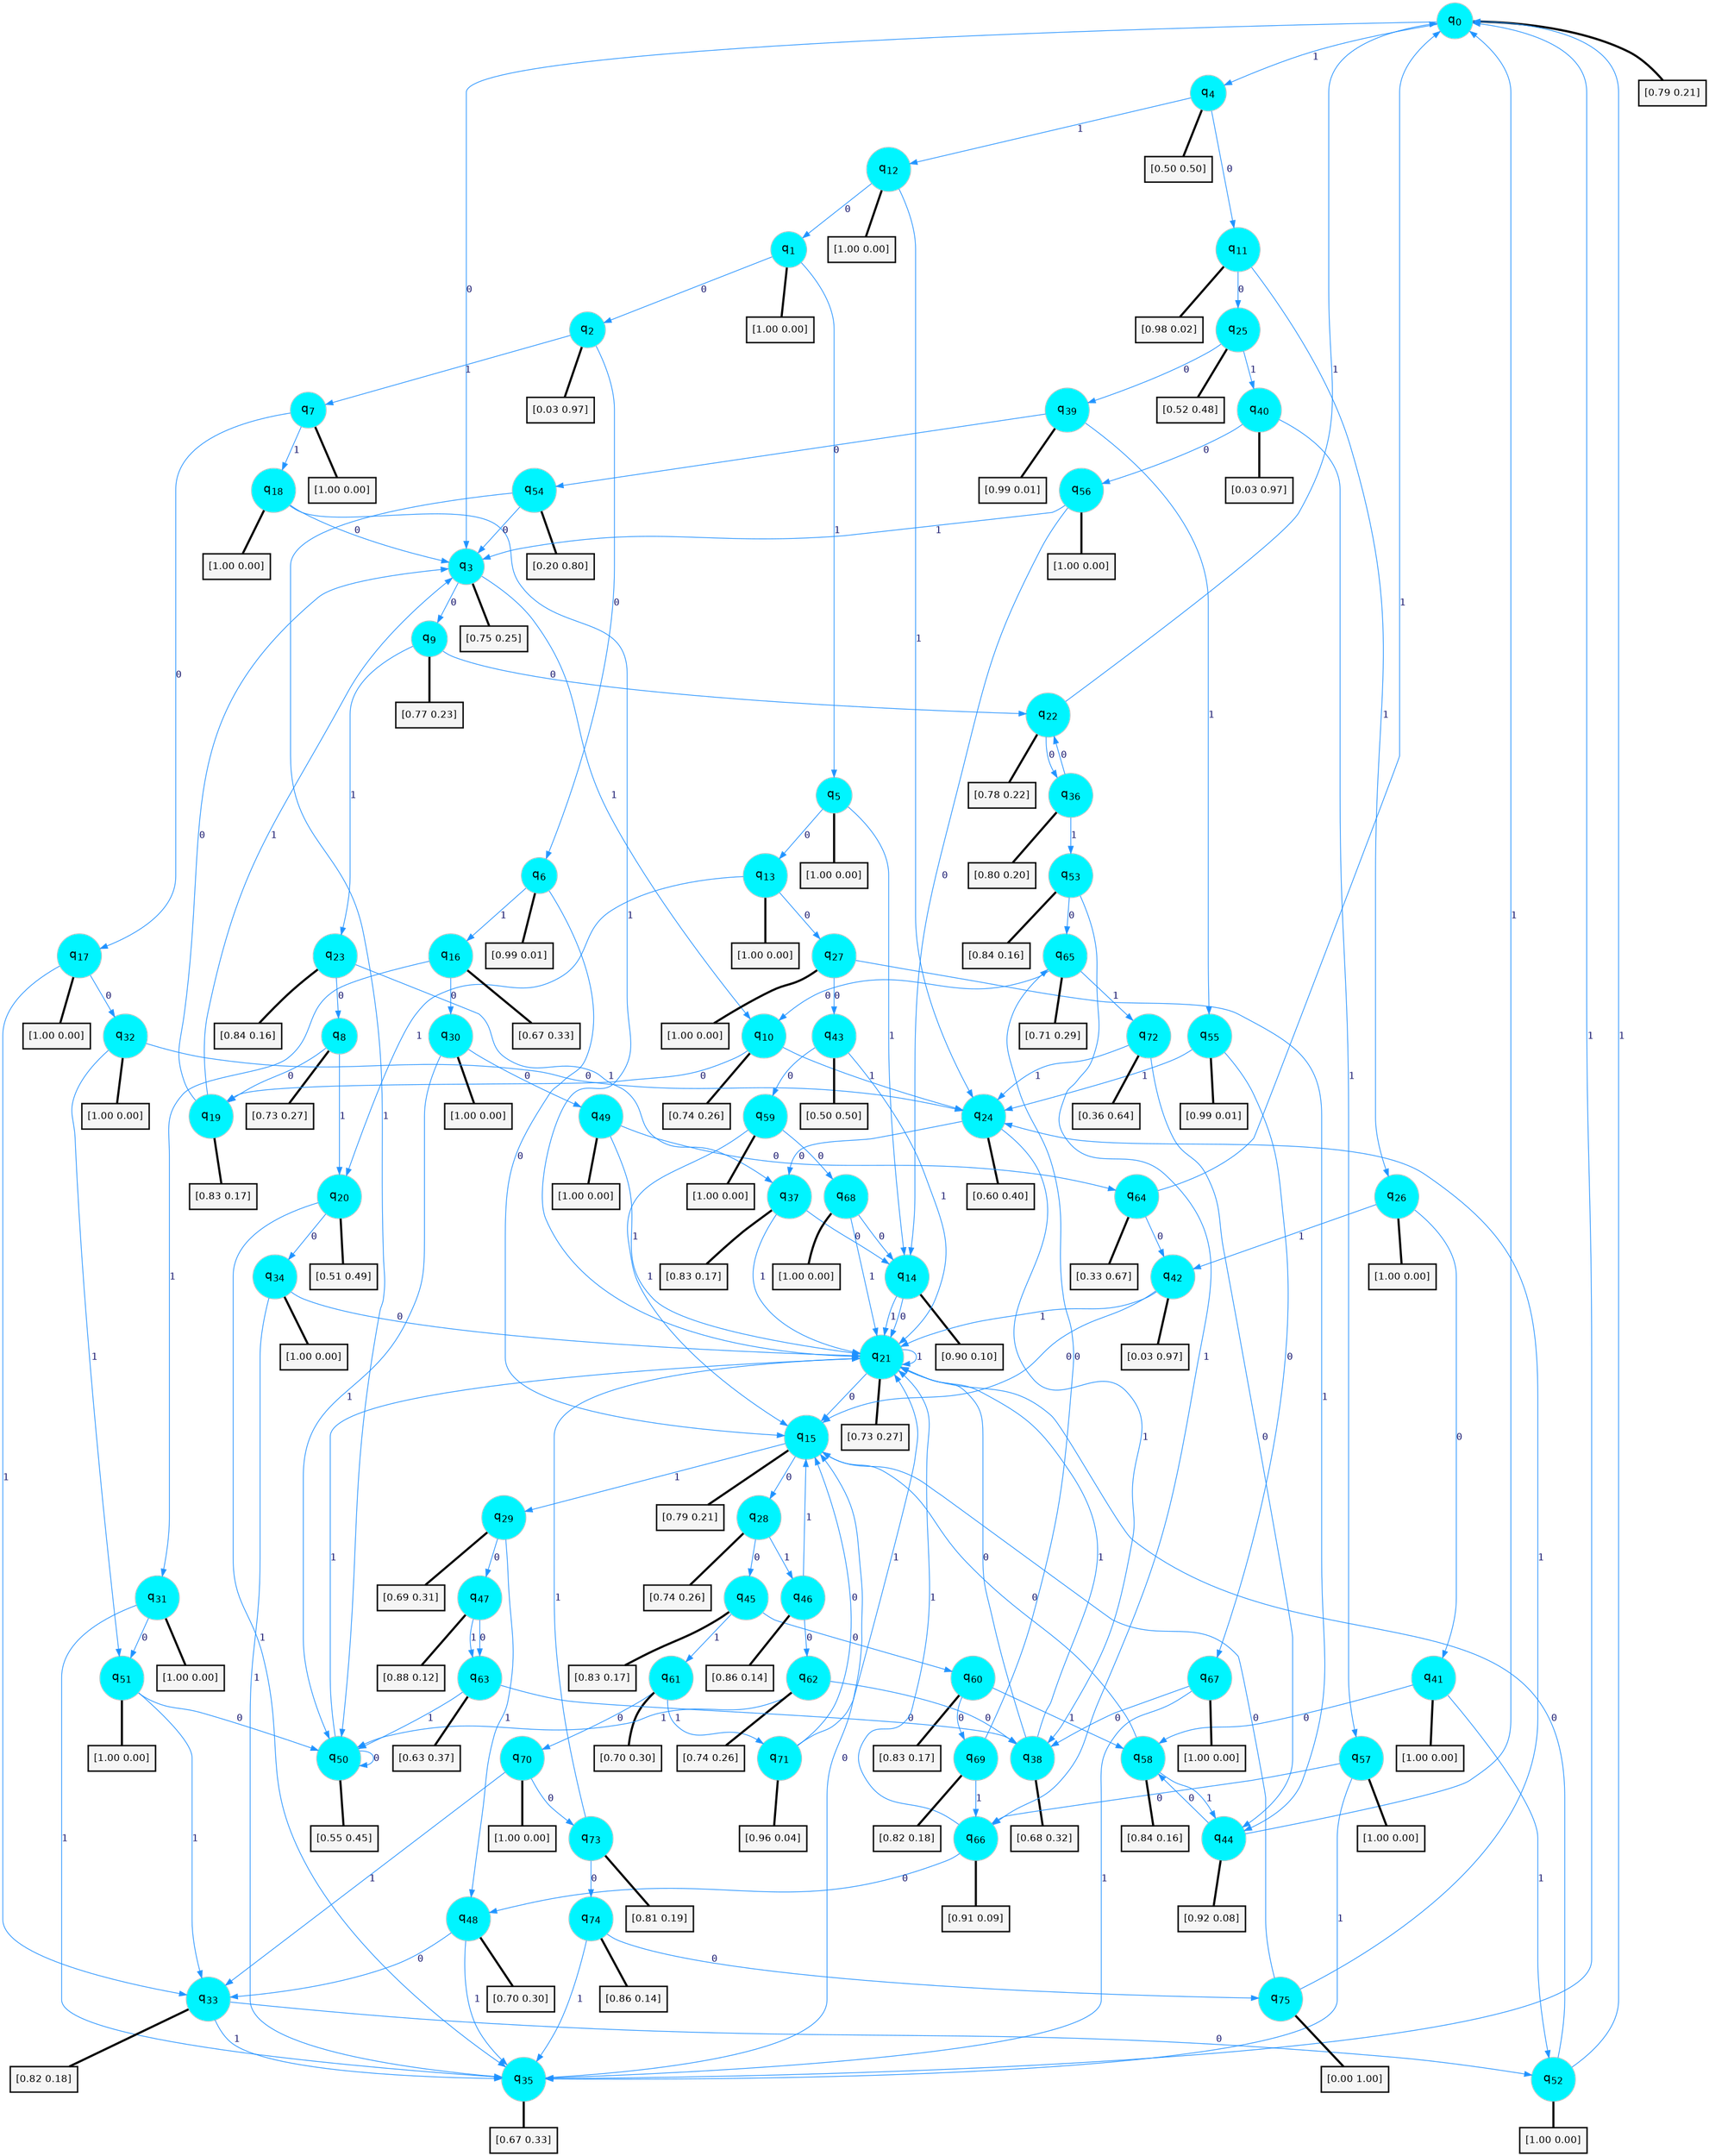 digraph G {
graph [
bgcolor=transparent, dpi=300, rankdir=TD, size="40,25"];
node [
color=gray, fillcolor=turquoise1, fontcolor=black, fontname=Helvetica, fontsize=16, fontweight=bold, shape=circle, style=filled];
edge [
arrowsize=1, color=dodgerblue1, fontcolor=midnightblue, fontname=courier, fontweight=bold, penwidth=1, style=solid, weight=20];
0[label=<q<SUB>0</SUB>>];
1[label=<q<SUB>1</SUB>>];
2[label=<q<SUB>2</SUB>>];
3[label=<q<SUB>3</SUB>>];
4[label=<q<SUB>4</SUB>>];
5[label=<q<SUB>5</SUB>>];
6[label=<q<SUB>6</SUB>>];
7[label=<q<SUB>7</SUB>>];
8[label=<q<SUB>8</SUB>>];
9[label=<q<SUB>9</SUB>>];
10[label=<q<SUB>10</SUB>>];
11[label=<q<SUB>11</SUB>>];
12[label=<q<SUB>12</SUB>>];
13[label=<q<SUB>13</SUB>>];
14[label=<q<SUB>14</SUB>>];
15[label=<q<SUB>15</SUB>>];
16[label=<q<SUB>16</SUB>>];
17[label=<q<SUB>17</SUB>>];
18[label=<q<SUB>18</SUB>>];
19[label=<q<SUB>19</SUB>>];
20[label=<q<SUB>20</SUB>>];
21[label=<q<SUB>21</SUB>>];
22[label=<q<SUB>22</SUB>>];
23[label=<q<SUB>23</SUB>>];
24[label=<q<SUB>24</SUB>>];
25[label=<q<SUB>25</SUB>>];
26[label=<q<SUB>26</SUB>>];
27[label=<q<SUB>27</SUB>>];
28[label=<q<SUB>28</SUB>>];
29[label=<q<SUB>29</SUB>>];
30[label=<q<SUB>30</SUB>>];
31[label=<q<SUB>31</SUB>>];
32[label=<q<SUB>32</SUB>>];
33[label=<q<SUB>33</SUB>>];
34[label=<q<SUB>34</SUB>>];
35[label=<q<SUB>35</SUB>>];
36[label=<q<SUB>36</SUB>>];
37[label=<q<SUB>37</SUB>>];
38[label=<q<SUB>38</SUB>>];
39[label=<q<SUB>39</SUB>>];
40[label=<q<SUB>40</SUB>>];
41[label=<q<SUB>41</SUB>>];
42[label=<q<SUB>42</SUB>>];
43[label=<q<SUB>43</SUB>>];
44[label=<q<SUB>44</SUB>>];
45[label=<q<SUB>45</SUB>>];
46[label=<q<SUB>46</SUB>>];
47[label=<q<SUB>47</SUB>>];
48[label=<q<SUB>48</SUB>>];
49[label=<q<SUB>49</SUB>>];
50[label=<q<SUB>50</SUB>>];
51[label=<q<SUB>51</SUB>>];
52[label=<q<SUB>52</SUB>>];
53[label=<q<SUB>53</SUB>>];
54[label=<q<SUB>54</SUB>>];
55[label=<q<SUB>55</SUB>>];
56[label=<q<SUB>56</SUB>>];
57[label=<q<SUB>57</SUB>>];
58[label=<q<SUB>58</SUB>>];
59[label=<q<SUB>59</SUB>>];
60[label=<q<SUB>60</SUB>>];
61[label=<q<SUB>61</SUB>>];
62[label=<q<SUB>62</SUB>>];
63[label=<q<SUB>63</SUB>>];
64[label=<q<SUB>64</SUB>>];
65[label=<q<SUB>65</SUB>>];
66[label=<q<SUB>66</SUB>>];
67[label=<q<SUB>67</SUB>>];
68[label=<q<SUB>68</SUB>>];
69[label=<q<SUB>69</SUB>>];
70[label=<q<SUB>70</SUB>>];
71[label=<q<SUB>71</SUB>>];
72[label=<q<SUB>72</SUB>>];
73[label=<q<SUB>73</SUB>>];
74[label=<q<SUB>74</SUB>>];
75[label=<q<SUB>75</SUB>>];
76[label="[0.79 0.21]", shape=box,fontcolor=black, fontname=Helvetica, fontsize=14, penwidth=2, fillcolor=whitesmoke,color=black];
77[label="[1.00 0.00]", shape=box,fontcolor=black, fontname=Helvetica, fontsize=14, penwidth=2, fillcolor=whitesmoke,color=black];
78[label="[0.03 0.97]", shape=box,fontcolor=black, fontname=Helvetica, fontsize=14, penwidth=2, fillcolor=whitesmoke,color=black];
79[label="[0.75 0.25]", shape=box,fontcolor=black, fontname=Helvetica, fontsize=14, penwidth=2, fillcolor=whitesmoke,color=black];
80[label="[0.50 0.50]", shape=box,fontcolor=black, fontname=Helvetica, fontsize=14, penwidth=2, fillcolor=whitesmoke,color=black];
81[label="[1.00 0.00]", shape=box,fontcolor=black, fontname=Helvetica, fontsize=14, penwidth=2, fillcolor=whitesmoke,color=black];
82[label="[0.99 0.01]", shape=box,fontcolor=black, fontname=Helvetica, fontsize=14, penwidth=2, fillcolor=whitesmoke,color=black];
83[label="[1.00 0.00]", shape=box,fontcolor=black, fontname=Helvetica, fontsize=14, penwidth=2, fillcolor=whitesmoke,color=black];
84[label="[0.73 0.27]", shape=box,fontcolor=black, fontname=Helvetica, fontsize=14, penwidth=2, fillcolor=whitesmoke,color=black];
85[label="[0.77 0.23]", shape=box,fontcolor=black, fontname=Helvetica, fontsize=14, penwidth=2, fillcolor=whitesmoke,color=black];
86[label="[0.74 0.26]", shape=box,fontcolor=black, fontname=Helvetica, fontsize=14, penwidth=2, fillcolor=whitesmoke,color=black];
87[label="[0.98 0.02]", shape=box,fontcolor=black, fontname=Helvetica, fontsize=14, penwidth=2, fillcolor=whitesmoke,color=black];
88[label="[1.00 0.00]", shape=box,fontcolor=black, fontname=Helvetica, fontsize=14, penwidth=2, fillcolor=whitesmoke,color=black];
89[label="[1.00 0.00]", shape=box,fontcolor=black, fontname=Helvetica, fontsize=14, penwidth=2, fillcolor=whitesmoke,color=black];
90[label="[0.90 0.10]", shape=box,fontcolor=black, fontname=Helvetica, fontsize=14, penwidth=2, fillcolor=whitesmoke,color=black];
91[label="[0.79 0.21]", shape=box,fontcolor=black, fontname=Helvetica, fontsize=14, penwidth=2, fillcolor=whitesmoke,color=black];
92[label="[0.67 0.33]", shape=box,fontcolor=black, fontname=Helvetica, fontsize=14, penwidth=2, fillcolor=whitesmoke,color=black];
93[label="[1.00 0.00]", shape=box,fontcolor=black, fontname=Helvetica, fontsize=14, penwidth=2, fillcolor=whitesmoke,color=black];
94[label="[1.00 0.00]", shape=box,fontcolor=black, fontname=Helvetica, fontsize=14, penwidth=2, fillcolor=whitesmoke,color=black];
95[label="[0.83 0.17]", shape=box,fontcolor=black, fontname=Helvetica, fontsize=14, penwidth=2, fillcolor=whitesmoke,color=black];
96[label="[0.51 0.49]", shape=box,fontcolor=black, fontname=Helvetica, fontsize=14, penwidth=2, fillcolor=whitesmoke,color=black];
97[label="[0.73 0.27]", shape=box,fontcolor=black, fontname=Helvetica, fontsize=14, penwidth=2, fillcolor=whitesmoke,color=black];
98[label="[0.78 0.22]", shape=box,fontcolor=black, fontname=Helvetica, fontsize=14, penwidth=2, fillcolor=whitesmoke,color=black];
99[label="[0.84 0.16]", shape=box,fontcolor=black, fontname=Helvetica, fontsize=14, penwidth=2, fillcolor=whitesmoke,color=black];
100[label="[0.60 0.40]", shape=box,fontcolor=black, fontname=Helvetica, fontsize=14, penwidth=2, fillcolor=whitesmoke,color=black];
101[label="[0.52 0.48]", shape=box,fontcolor=black, fontname=Helvetica, fontsize=14, penwidth=2, fillcolor=whitesmoke,color=black];
102[label="[1.00 0.00]", shape=box,fontcolor=black, fontname=Helvetica, fontsize=14, penwidth=2, fillcolor=whitesmoke,color=black];
103[label="[1.00 0.00]", shape=box,fontcolor=black, fontname=Helvetica, fontsize=14, penwidth=2, fillcolor=whitesmoke,color=black];
104[label="[0.74 0.26]", shape=box,fontcolor=black, fontname=Helvetica, fontsize=14, penwidth=2, fillcolor=whitesmoke,color=black];
105[label="[0.69 0.31]", shape=box,fontcolor=black, fontname=Helvetica, fontsize=14, penwidth=2, fillcolor=whitesmoke,color=black];
106[label="[1.00 0.00]", shape=box,fontcolor=black, fontname=Helvetica, fontsize=14, penwidth=2, fillcolor=whitesmoke,color=black];
107[label="[1.00 0.00]", shape=box,fontcolor=black, fontname=Helvetica, fontsize=14, penwidth=2, fillcolor=whitesmoke,color=black];
108[label="[1.00 0.00]", shape=box,fontcolor=black, fontname=Helvetica, fontsize=14, penwidth=2, fillcolor=whitesmoke,color=black];
109[label="[0.82 0.18]", shape=box,fontcolor=black, fontname=Helvetica, fontsize=14, penwidth=2, fillcolor=whitesmoke,color=black];
110[label="[1.00 0.00]", shape=box,fontcolor=black, fontname=Helvetica, fontsize=14, penwidth=2, fillcolor=whitesmoke,color=black];
111[label="[0.67 0.33]", shape=box,fontcolor=black, fontname=Helvetica, fontsize=14, penwidth=2, fillcolor=whitesmoke,color=black];
112[label="[0.80 0.20]", shape=box,fontcolor=black, fontname=Helvetica, fontsize=14, penwidth=2, fillcolor=whitesmoke,color=black];
113[label="[0.83 0.17]", shape=box,fontcolor=black, fontname=Helvetica, fontsize=14, penwidth=2, fillcolor=whitesmoke,color=black];
114[label="[0.68 0.32]", shape=box,fontcolor=black, fontname=Helvetica, fontsize=14, penwidth=2, fillcolor=whitesmoke,color=black];
115[label="[0.99 0.01]", shape=box,fontcolor=black, fontname=Helvetica, fontsize=14, penwidth=2, fillcolor=whitesmoke,color=black];
116[label="[0.03 0.97]", shape=box,fontcolor=black, fontname=Helvetica, fontsize=14, penwidth=2, fillcolor=whitesmoke,color=black];
117[label="[1.00 0.00]", shape=box,fontcolor=black, fontname=Helvetica, fontsize=14, penwidth=2, fillcolor=whitesmoke,color=black];
118[label="[0.03 0.97]", shape=box,fontcolor=black, fontname=Helvetica, fontsize=14, penwidth=2, fillcolor=whitesmoke,color=black];
119[label="[0.50 0.50]", shape=box,fontcolor=black, fontname=Helvetica, fontsize=14, penwidth=2, fillcolor=whitesmoke,color=black];
120[label="[0.92 0.08]", shape=box,fontcolor=black, fontname=Helvetica, fontsize=14, penwidth=2, fillcolor=whitesmoke,color=black];
121[label="[0.83 0.17]", shape=box,fontcolor=black, fontname=Helvetica, fontsize=14, penwidth=2, fillcolor=whitesmoke,color=black];
122[label="[0.86 0.14]", shape=box,fontcolor=black, fontname=Helvetica, fontsize=14, penwidth=2, fillcolor=whitesmoke,color=black];
123[label="[0.88 0.12]", shape=box,fontcolor=black, fontname=Helvetica, fontsize=14, penwidth=2, fillcolor=whitesmoke,color=black];
124[label="[0.70 0.30]", shape=box,fontcolor=black, fontname=Helvetica, fontsize=14, penwidth=2, fillcolor=whitesmoke,color=black];
125[label="[1.00 0.00]", shape=box,fontcolor=black, fontname=Helvetica, fontsize=14, penwidth=2, fillcolor=whitesmoke,color=black];
126[label="[0.55 0.45]", shape=box,fontcolor=black, fontname=Helvetica, fontsize=14, penwidth=2, fillcolor=whitesmoke,color=black];
127[label="[1.00 0.00]", shape=box,fontcolor=black, fontname=Helvetica, fontsize=14, penwidth=2, fillcolor=whitesmoke,color=black];
128[label="[1.00 0.00]", shape=box,fontcolor=black, fontname=Helvetica, fontsize=14, penwidth=2, fillcolor=whitesmoke,color=black];
129[label="[0.84 0.16]", shape=box,fontcolor=black, fontname=Helvetica, fontsize=14, penwidth=2, fillcolor=whitesmoke,color=black];
130[label="[0.20 0.80]", shape=box,fontcolor=black, fontname=Helvetica, fontsize=14, penwidth=2, fillcolor=whitesmoke,color=black];
131[label="[0.99 0.01]", shape=box,fontcolor=black, fontname=Helvetica, fontsize=14, penwidth=2, fillcolor=whitesmoke,color=black];
132[label="[1.00 0.00]", shape=box,fontcolor=black, fontname=Helvetica, fontsize=14, penwidth=2, fillcolor=whitesmoke,color=black];
133[label="[1.00 0.00]", shape=box,fontcolor=black, fontname=Helvetica, fontsize=14, penwidth=2, fillcolor=whitesmoke,color=black];
134[label="[0.84 0.16]", shape=box,fontcolor=black, fontname=Helvetica, fontsize=14, penwidth=2, fillcolor=whitesmoke,color=black];
135[label="[1.00 0.00]", shape=box,fontcolor=black, fontname=Helvetica, fontsize=14, penwidth=2, fillcolor=whitesmoke,color=black];
136[label="[0.83 0.17]", shape=box,fontcolor=black, fontname=Helvetica, fontsize=14, penwidth=2, fillcolor=whitesmoke,color=black];
137[label="[0.70 0.30]", shape=box,fontcolor=black, fontname=Helvetica, fontsize=14, penwidth=2, fillcolor=whitesmoke,color=black];
138[label="[0.74 0.26]", shape=box,fontcolor=black, fontname=Helvetica, fontsize=14, penwidth=2, fillcolor=whitesmoke,color=black];
139[label="[0.63 0.37]", shape=box,fontcolor=black, fontname=Helvetica, fontsize=14, penwidth=2, fillcolor=whitesmoke,color=black];
140[label="[0.33 0.67]", shape=box,fontcolor=black, fontname=Helvetica, fontsize=14, penwidth=2, fillcolor=whitesmoke,color=black];
141[label="[0.71 0.29]", shape=box,fontcolor=black, fontname=Helvetica, fontsize=14, penwidth=2, fillcolor=whitesmoke,color=black];
142[label="[0.91 0.09]", shape=box,fontcolor=black, fontname=Helvetica, fontsize=14, penwidth=2, fillcolor=whitesmoke,color=black];
143[label="[1.00 0.00]", shape=box,fontcolor=black, fontname=Helvetica, fontsize=14, penwidth=2, fillcolor=whitesmoke,color=black];
144[label="[1.00 0.00]", shape=box,fontcolor=black, fontname=Helvetica, fontsize=14, penwidth=2, fillcolor=whitesmoke,color=black];
145[label="[0.82 0.18]", shape=box,fontcolor=black, fontname=Helvetica, fontsize=14, penwidth=2, fillcolor=whitesmoke,color=black];
146[label="[1.00 0.00]", shape=box,fontcolor=black, fontname=Helvetica, fontsize=14, penwidth=2, fillcolor=whitesmoke,color=black];
147[label="[0.96 0.04]", shape=box,fontcolor=black, fontname=Helvetica, fontsize=14, penwidth=2, fillcolor=whitesmoke,color=black];
148[label="[0.36 0.64]", shape=box,fontcolor=black, fontname=Helvetica, fontsize=14, penwidth=2, fillcolor=whitesmoke,color=black];
149[label="[0.81 0.19]", shape=box,fontcolor=black, fontname=Helvetica, fontsize=14, penwidth=2, fillcolor=whitesmoke,color=black];
150[label="[0.86 0.14]", shape=box,fontcolor=black, fontname=Helvetica, fontsize=14, penwidth=2, fillcolor=whitesmoke,color=black];
151[label="[0.00 1.00]", shape=box,fontcolor=black, fontname=Helvetica, fontsize=14, penwidth=2, fillcolor=whitesmoke,color=black];
0->3 [label=0];
0->4 [label=1];
0->76 [arrowhead=none, penwidth=3,color=black];
1->2 [label=0];
1->5 [label=1];
1->77 [arrowhead=none, penwidth=3,color=black];
2->6 [label=0];
2->7 [label=1];
2->78 [arrowhead=none, penwidth=3,color=black];
3->9 [label=0];
3->10 [label=1];
3->79 [arrowhead=none, penwidth=3,color=black];
4->11 [label=0];
4->12 [label=1];
4->80 [arrowhead=none, penwidth=3,color=black];
5->13 [label=0];
5->14 [label=1];
5->81 [arrowhead=none, penwidth=3,color=black];
6->15 [label=0];
6->16 [label=1];
6->82 [arrowhead=none, penwidth=3,color=black];
7->17 [label=0];
7->18 [label=1];
7->83 [arrowhead=none, penwidth=3,color=black];
8->19 [label=0];
8->20 [label=1];
8->84 [arrowhead=none, penwidth=3,color=black];
9->22 [label=0];
9->23 [label=1];
9->85 [arrowhead=none, penwidth=3,color=black];
10->19 [label=0];
10->24 [label=1];
10->86 [arrowhead=none, penwidth=3,color=black];
11->25 [label=0];
11->26 [label=1];
11->87 [arrowhead=none, penwidth=3,color=black];
12->1 [label=0];
12->24 [label=1];
12->88 [arrowhead=none, penwidth=3,color=black];
13->27 [label=0];
13->20 [label=1];
13->89 [arrowhead=none, penwidth=3,color=black];
14->21 [label=0];
14->21 [label=1];
14->90 [arrowhead=none, penwidth=3,color=black];
15->28 [label=0];
15->29 [label=1];
15->91 [arrowhead=none, penwidth=3,color=black];
16->30 [label=0];
16->31 [label=1];
16->92 [arrowhead=none, penwidth=3,color=black];
17->32 [label=0];
17->33 [label=1];
17->93 [arrowhead=none, penwidth=3,color=black];
18->3 [label=0];
18->21 [label=1];
18->94 [arrowhead=none, penwidth=3,color=black];
19->3 [label=0];
19->3 [label=1];
19->95 [arrowhead=none, penwidth=3,color=black];
20->34 [label=0];
20->35 [label=1];
20->96 [arrowhead=none, penwidth=3,color=black];
21->15 [label=0];
21->21 [label=1];
21->97 [arrowhead=none, penwidth=3,color=black];
22->36 [label=0];
22->0 [label=1];
22->98 [arrowhead=none, penwidth=3,color=black];
23->8 [label=0];
23->37 [label=1];
23->99 [arrowhead=none, penwidth=3,color=black];
24->37 [label=0];
24->38 [label=1];
24->100 [arrowhead=none, penwidth=3,color=black];
25->39 [label=0];
25->40 [label=1];
25->101 [arrowhead=none, penwidth=3,color=black];
26->41 [label=0];
26->42 [label=1];
26->102 [arrowhead=none, penwidth=3,color=black];
27->43 [label=0];
27->44 [label=1];
27->103 [arrowhead=none, penwidth=3,color=black];
28->45 [label=0];
28->46 [label=1];
28->104 [arrowhead=none, penwidth=3,color=black];
29->47 [label=0];
29->48 [label=1];
29->105 [arrowhead=none, penwidth=3,color=black];
30->49 [label=0];
30->50 [label=1];
30->106 [arrowhead=none, penwidth=3,color=black];
31->51 [label=0];
31->35 [label=1];
31->107 [arrowhead=none, penwidth=3,color=black];
32->24 [label=0];
32->51 [label=1];
32->108 [arrowhead=none, penwidth=3,color=black];
33->52 [label=0];
33->35 [label=1];
33->109 [arrowhead=none, penwidth=3,color=black];
34->21 [label=0];
34->35 [label=1];
34->110 [arrowhead=none, penwidth=3,color=black];
35->15 [label=0];
35->0 [label=1];
35->111 [arrowhead=none, penwidth=3,color=black];
36->22 [label=0];
36->53 [label=1];
36->112 [arrowhead=none, penwidth=3,color=black];
37->14 [label=0];
37->21 [label=1];
37->113 [arrowhead=none, penwidth=3,color=black];
38->21 [label=0];
38->21 [label=1];
38->114 [arrowhead=none, penwidth=3,color=black];
39->54 [label=0];
39->55 [label=1];
39->115 [arrowhead=none, penwidth=3,color=black];
40->56 [label=0];
40->57 [label=1];
40->116 [arrowhead=none, penwidth=3,color=black];
41->58 [label=0];
41->52 [label=1];
41->117 [arrowhead=none, penwidth=3,color=black];
42->15 [label=0];
42->21 [label=1];
42->118 [arrowhead=none, penwidth=3,color=black];
43->59 [label=0];
43->21 [label=1];
43->119 [arrowhead=none, penwidth=3,color=black];
44->58 [label=0];
44->0 [label=1];
44->120 [arrowhead=none, penwidth=3,color=black];
45->60 [label=0];
45->61 [label=1];
45->121 [arrowhead=none, penwidth=3,color=black];
46->62 [label=0];
46->15 [label=1];
46->122 [arrowhead=none, penwidth=3,color=black];
47->63 [label=0];
47->63 [label=1];
47->123 [arrowhead=none, penwidth=3,color=black];
48->33 [label=0];
48->35 [label=1];
48->124 [arrowhead=none, penwidth=3,color=black];
49->64 [label=0];
49->21 [label=1];
49->125 [arrowhead=none, penwidth=3,color=black];
50->50 [label=0];
50->21 [label=1];
50->126 [arrowhead=none, penwidth=3,color=black];
51->50 [label=0];
51->33 [label=1];
51->127 [arrowhead=none, penwidth=3,color=black];
52->21 [label=0];
52->0 [label=1];
52->128 [arrowhead=none, penwidth=3,color=black];
53->65 [label=0];
53->66 [label=1];
53->129 [arrowhead=none, penwidth=3,color=black];
54->3 [label=0];
54->50 [label=1];
54->130 [arrowhead=none, penwidth=3,color=black];
55->67 [label=0];
55->24 [label=1];
55->131 [arrowhead=none, penwidth=3,color=black];
56->14 [label=0];
56->3 [label=1];
56->132 [arrowhead=none, penwidth=3,color=black];
57->66 [label=0];
57->35 [label=1];
57->133 [arrowhead=none, penwidth=3,color=black];
58->15 [label=0];
58->44 [label=1];
58->134 [arrowhead=none, penwidth=3,color=black];
59->68 [label=0];
59->15 [label=1];
59->135 [arrowhead=none, penwidth=3,color=black];
60->69 [label=0];
60->58 [label=1];
60->136 [arrowhead=none, penwidth=3,color=black];
61->70 [label=0];
61->71 [label=1];
61->137 [arrowhead=none, penwidth=3,color=black];
62->38 [label=0];
62->50 [label=1];
62->138 [arrowhead=none, penwidth=3,color=black];
63->38 [label=0];
63->50 [label=1];
63->139 [arrowhead=none, penwidth=3,color=black];
64->42 [label=0];
64->0 [label=1];
64->140 [arrowhead=none, penwidth=3,color=black];
65->10 [label=0];
65->72 [label=1];
65->141 [arrowhead=none, penwidth=3,color=black];
66->48 [label=0];
66->21 [label=1];
66->142 [arrowhead=none, penwidth=3,color=black];
67->38 [label=0];
67->35 [label=1];
67->143 [arrowhead=none, penwidth=3,color=black];
68->14 [label=0];
68->21 [label=1];
68->144 [arrowhead=none, penwidth=3,color=black];
69->65 [label=0];
69->66 [label=1];
69->145 [arrowhead=none, penwidth=3,color=black];
70->73 [label=0];
70->33 [label=1];
70->146 [arrowhead=none, penwidth=3,color=black];
71->15 [label=0];
71->21 [label=1];
71->147 [arrowhead=none, penwidth=3,color=black];
72->44 [label=0];
72->24 [label=1];
72->148 [arrowhead=none, penwidth=3,color=black];
73->74 [label=0];
73->21 [label=1];
73->149 [arrowhead=none, penwidth=3,color=black];
74->75 [label=0];
74->35 [label=1];
74->150 [arrowhead=none, penwidth=3,color=black];
75->15 [label=0];
75->24 [label=1];
75->151 [arrowhead=none, penwidth=3,color=black];
}
